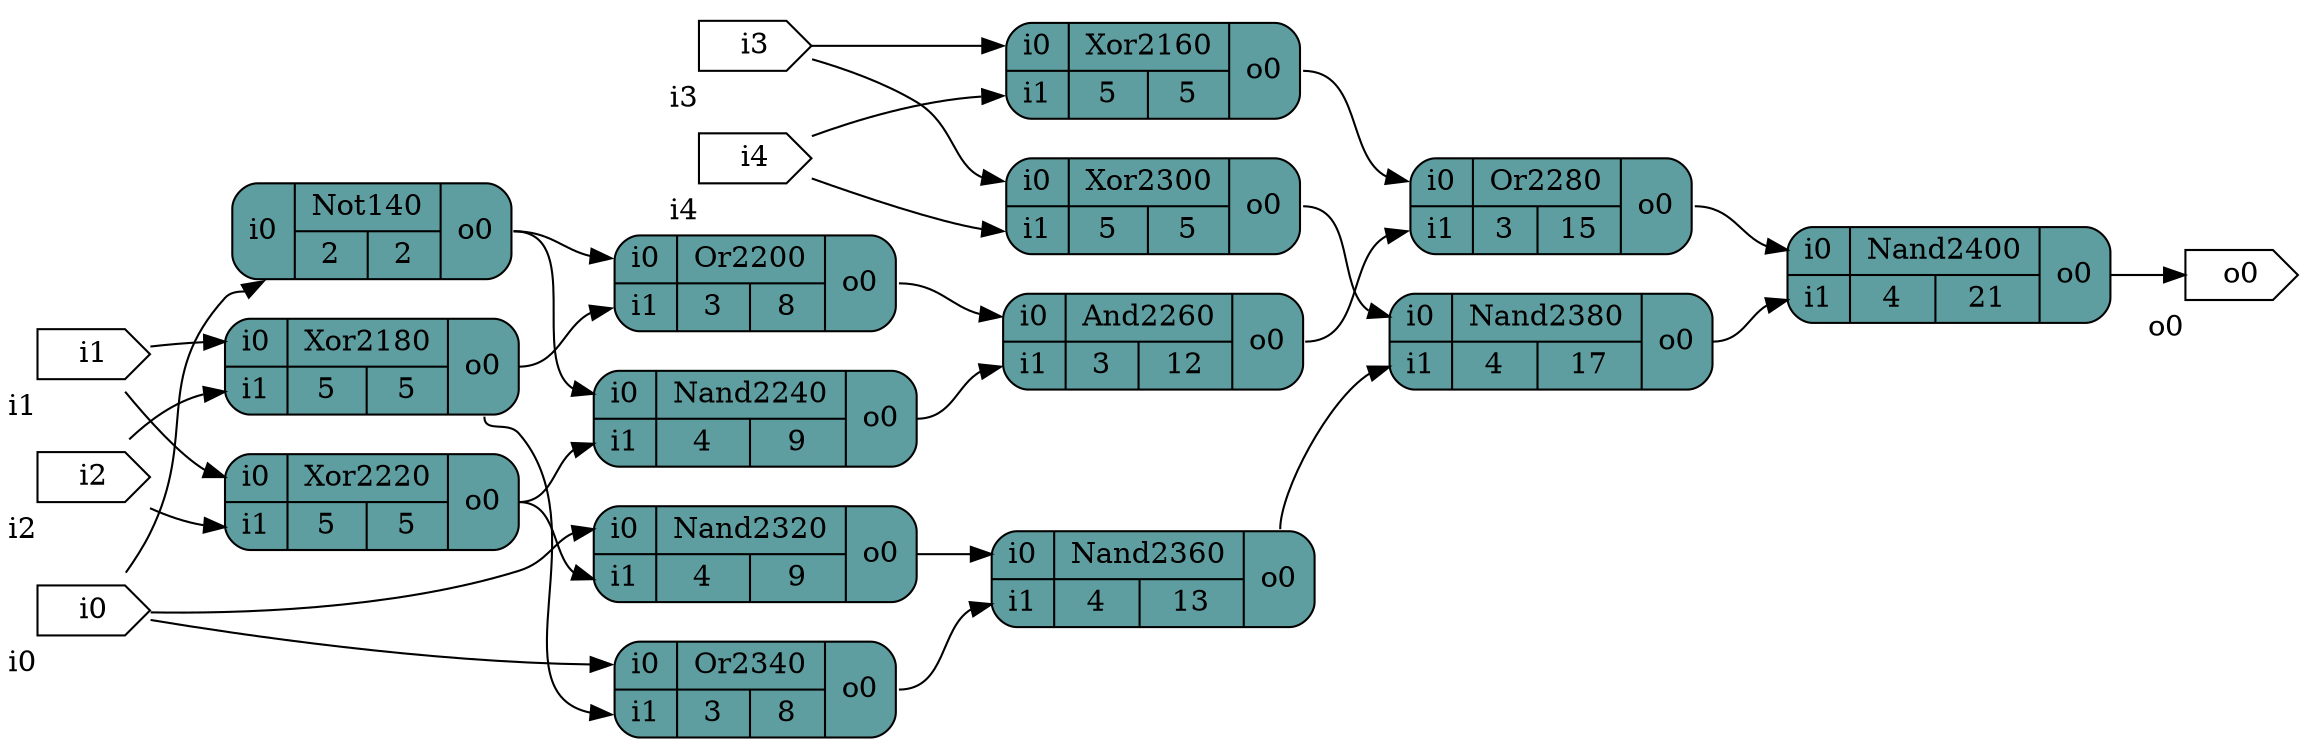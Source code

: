 digraph circ_source {
		graph [rankdir = LR];
		Not140[shape=record; style="rounded,filled"; fillcolor=cadetblue; label="{{<i0>i0}|{Not140|{2|2}}|{<o0>o0}}"]
		Xor2160[shape=record; style="rounded,filled"; fillcolor=cadetblue; label="{{<i0>i0|<i1>i1}|{Xor2160|{5|5}}|{<o0>o0}}"]
		Xor2180[shape=record; style="rounded,filled"; fillcolor=cadetblue; label="{{<i0>i0|<i1>i1}|{Xor2180|{5|5}}|{<o0>o0}}"]
		Or2200[shape=record; style="rounded,filled"; fillcolor=cadetblue; label="{{<i0>i0|<i1>i1}|{Or2200|{3|8}}|{<o0>o0}}"]
		Xor2220[shape=record; style="rounded,filled"; fillcolor=cadetblue; label="{{<i0>i0|<i1>i1}|{Xor2220|{5|5}}|{<o0>o0}}"]
		Nand2240[shape=record; style="rounded,filled"; fillcolor=cadetblue; label="{{<i0>i0|<i1>i1}|{Nand2240|{4|9}}|{<o0>o0}}"]
		And2260[shape=record; style="rounded,filled"; fillcolor=cadetblue; label="{{<i0>i0|<i1>i1}|{And2260|{3|12}}|{<o0>o0}}"]
		Or2280[shape=record; style="rounded,filled"; fillcolor=cadetblue; label="{{<i0>i0|<i1>i1}|{Or2280|{3|15}}|{<o0>o0}}"]
		Xor2300[shape=record; style="rounded,filled"; fillcolor=cadetblue; label="{{<i0>i0|<i1>i1}|{Xor2300|{5|5}}|{<o0>o0}}"]
		Nand2320[shape=record; style="rounded,filled"; fillcolor=cadetblue; label="{{<i0>i0|<i1>i1}|{Nand2320|{4|9}}|{<o0>o0}}"]
		Or2340[shape=record; style="rounded,filled"; fillcolor=cadetblue; label="{{<i0>i0|<i1>i1}|{Or2340|{3|8}}|{<o0>o0}}"]
		Nand2360[shape=record; style="rounded,filled"; fillcolor=cadetblue; label="{{<i0>i0|<i1>i1}|{Nand2360|{4|13}}|{<o0>o0}}"]
		Nand2380[shape=record; style="rounded,filled"; fillcolor=cadetblue; label="{{<i0>i0|<i1>i1}|{Nand2380|{4|17}}|{<o0>o0}}"]
		Nand2400[shape=record; style="rounded,filled"; fillcolor=cadetblue; label="{{<i0>i0|<i1>i1}|{Nand2400|{4|21}}|{<o0>o0}}"]
		i0[shape=cds,xlabel="i0"]
		i1[shape=cds,xlabel="i1"]
		i2[shape=cds,xlabel="i2"]
		i3[shape=cds,xlabel="i3"]
		i4[shape=cds,xlabel="i4"]
		o0[shape=cds,xlabel="o0"]
		i0 -> Not140:i0;
		i0 -> Nand2320:i0;
		i0 -> Or2340:i0;
		i1 -> Xor2180:i0;
		i1 -> Xor2220:i0;
		i2 -> Xor2180:i1;
		i2 -> Xor2220:i1;
		i3 -> Xor2160:i0;
		i3 -> Xor2300:i0;
		i4 -> Xor2160:i1;
		i4 -> Xor2300:i1;
		Not140:o0 -> Or2200:i0;
		Not140:o0 -> Nand2240:i0;
		Xor2160:o0 -> Or2280:i0;
		Xor2180:o0 -> Or2200:i1;
		Xor2180:o0 -> Or2340:i1;
		Or2200:o0 -> And2260:i0;
		Xor2220:o0 -> Nand2240:i1;
		Xor2220:o0 -> Nand2320:i1;
		Nand2240:o0 -> And2260:i1;
		And2260:o0 -> Or2280:i1;
		Or2280:o0 -> Nand2400:i0;
		Xor2300:o0 -> Nand2380:i0;
		Nand2320:o0 -> Nand2360:i0;
		Or2340:o0 -> Nand2360:i1;
		Nand2360:o0 -> Nand2380:i1;
		Nand2380:o0 -> Nand2400:i1;
		Nand2400:o0 -> o0;
}
